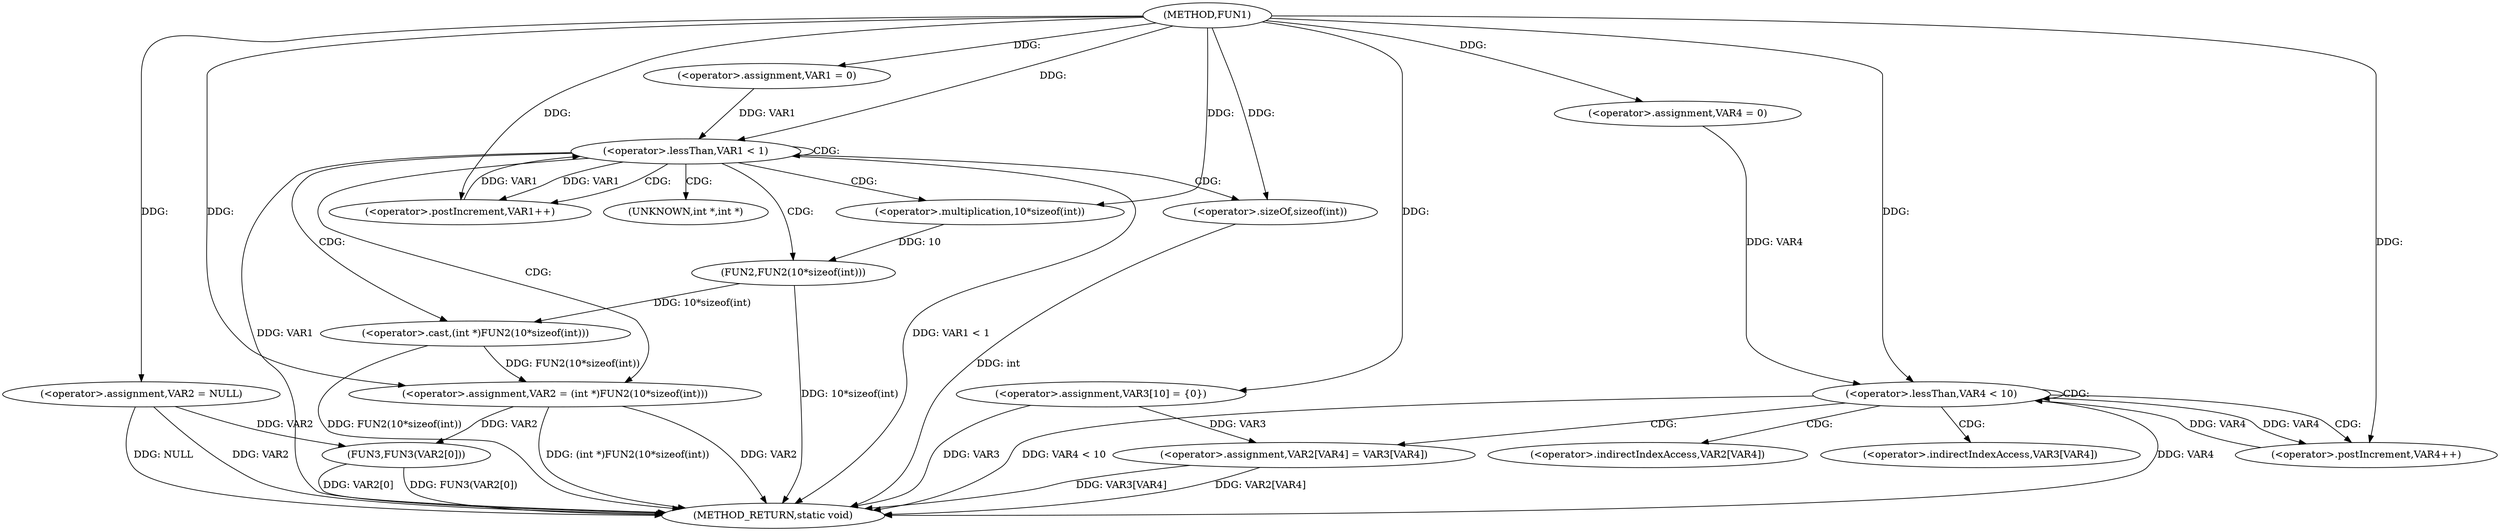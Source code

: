 digraph FUN1 {  
"1000100" [label = "(METHOD,FUN1)" ]
"1000152" [label = "(METHOD_RETURN,static void)" ]
"1000104" [label = "(<operator>.assignment,VAR2 = NULL)" ]
"1000108" [label = "(<operator>.assignment,VAR1 = 0)" ]
"1000111" [label = "(<operator>.lessThan,VAR1 < 1)" ]
"1000114" [label = "(<operator>.postIncrement,VAR1++)" ]
"1000117" [label = "(<operator>.assignment,VAR2 = (int *)FUN2(10*sizeof(int)))" ]
"1000119" [label = "(<operator>.cast,(int *)FUN2(10*sizeof(int)))" ]
"1000121" [label = "(FUN2,FUN2(10*sizeof(int)))" ]
"1000122" [label = "(<operator>.multiplication,10*sizeof(int))" ]
"1000124" [label = "(<operator>.sizeOf,sizeof(int))" ]
"1000128" [label = "(<operator>.assignment,VAR3[10] = {0})" ]
"1000132" [label = "(<operator>.assignment,VAR4 = 0)" ]
"1000135" [label = "(<operator>.lessThan,VAR4 < 10)" ]
"1000138" [label = "(<operator>.postIncrement,VAR4++)" ]
"1000141" [label = "(<operator>.assignment,VAR2[VAR4] = VAR3[VAR4])" ]
"1000148" [label = "(FUN3,FUN3(VAR2[0]))" ]
"1000120" [label = "(UNKNOWN,int *,int *)" ]
"1000142" [label = "(<operator>.indirectIndexAccess,VAR2[VAR4])" ]
"1000145" [label = "(<operator>.indirectIndexAccess,VAR3[VAR4])" ]
  "1000141" -> "1000152"  [ label = "DDG: VAR2[VAR4]"] 
  "1000124" -> "1000152"  [ label = "DDG: int"] 
  "1000104" -> "1000152"  [ label = "DDG: VAR2"] 
  "1000128" -> "1000152"  [ label = "DDG: VAR3"] 
  "1000119" -> "1000152"  [ label = "DDG: FUN2(10*sizeof(int))"] 
  "1000117" -> "1000152"  [ label = "DDG: VAR2"] 
  "1000111" -> "1000152"  [ label = "DDG: VAR1"] 
  "1000135" -> "1000152"  [ label = "DDG: VAR4 < 10"] 
  "1000117" -> "1000152"  [ label = "DDG: (int *)FUN2(10*sizeof(int))"] 
  "1000111" -> "1000152"  [ label = "DDG: VAR1 < 1"] 
  "1000104" -> "1000152"  [ label = "DDG: NULL"] 
  "1000148" -> "1000152"  [ label = "DDG: VAR2[0]"] 
  "1000148" -> "1000152"  [ label = "DDG: FUN3(VAR2[0])"] 
  "1000135" -> "1000152"  [ label = "DDG: VAR4"] 
  "1000121" -> "1000152"  [ label = "DDG: 10*sizeof(int)"] 
  "1000141" -> "1000152"  [ label = "DDG: VAR3[VAR4]"] 
  "1000100" -> "1000104"  [ label = "DDG: "] 
  "1000100" -> "1000108"  [ label = "DDG: "] 
  "1000114" -> "1000111"  [ label = "DDG: VAR1"] 
  "1000108" -> "1000111"  [ label = "DDG: VAR1"] 
  "1000100" -> "1000111"  [ label = "DDG: "] 
  "1000111" -> "1000114"  [ label = "DDG: VAR1"] 
  "1000100" -> "1000114"  [ label = "DDG: "] 
  "1000119" -> "1000117"  [ label = "DDG: FUN2(10*sizeof(int))"] 
  "1000100" -> "1000117"  [ label = "DDG: "] 
  "1000121" -> "1000119"  [ label = "DDG: 10*sizeof(int)"] 
  "1000122" -> "1000121"  [ label = "DDG: 10"] 
  "1000100" -> "1000122"  [ label = "DDG: "] 
  "1000100" -> "1000124"  [ label = "DDG: "] 
  "1000100" -> "1000128"  [ label = "DDG: "] 
  "1000100" -> "1000132"  [ label = "DDG: "] 
  "1000138" -> "1000135"  [ label = "DDG: VAR4"] 
  "1000132" -> "1000135"  [ label = "DDG: VAR4"] 
  "1000100" -> "1000135"  [ label = "DDG: "] 
  "1000135" -> "1000138"  [ label = "DDG: VAR4"] 
  "1000100" -> "1000138"  [ label = "DDG: "] 
  "1000128" -> "1000141"  [ label = "DDG: VAR3"] 
  "1000104" -> "1000148"  [ label = "DDG: VAR2"] 
  "1000117" -> "1000148"  [ label = "DDG: VAR2"] 
  "1000111" -> "1000121"  [ label = "CDG: "] 
  "1000111" -> "1000120"  [ label = "CDG: "] 
  "1000111" -> "1000117"  [ label = "CDG: "] 
  "1000111" -> "1000111"  [ label = "CDG: "] 
  "1000111" -> "1000124"  [ label = "CDG: "] 
  "1000111" -> "1000119"  [ label = "CDG: "] 
  "1000111" -> "1000114"  [ label = "CDG: "] 
  "1000111" -> "1000122"  [ label = "CDG: "] 
  "1000135" -> "1000142"  [ label = "CDG: "] 
  "1000135" -> "1000141"  [ label = "CDG: "] 
  "1000135" -> "1000145"  [ label = "CDG: "] 
  "1000135" -> "1000135"  [ label = "CDG: "] 
  "1000135" -> "1000138"  [ label = "CDG: "] 
}
